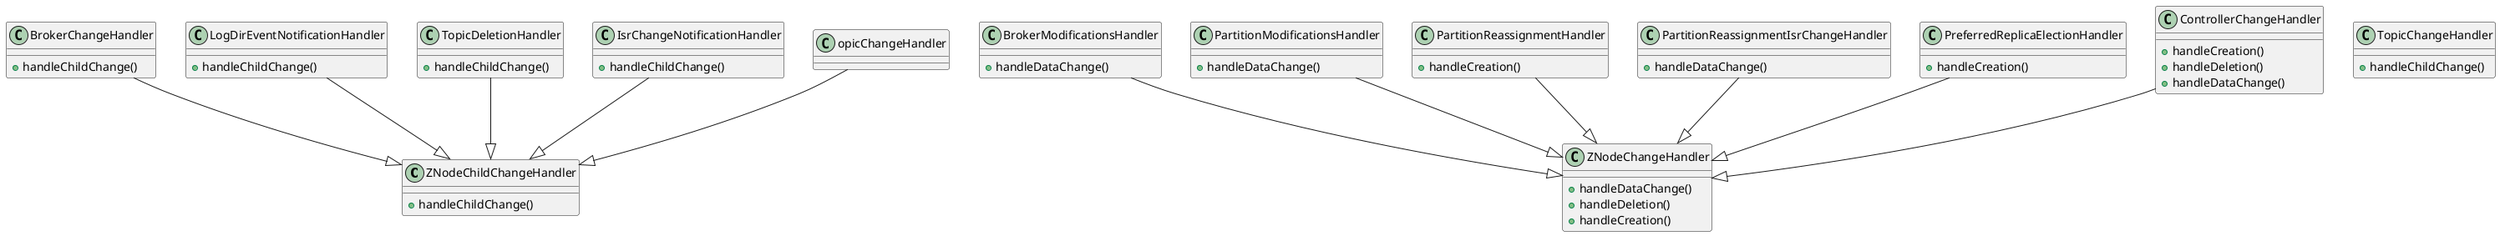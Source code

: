 @startuml
class ZNodeChildChangeHandler{
    +handleChildChange()
}

class ZNodeChangeHandler{
    +handleDataChange()
    +handleDeletion()
    +handleCreation()
}


class BrokerChangeHandler {
    +handleChildChange()
}

class BrokerModificationsHandler {
    +handleDataChange()
}

class TopicChangeHandler {
    +handleChildChange()
}

class LogDirEventNotificationHandler {
    +handleChildChange()
}

class PartitionModificationsHandler {
    +handleDataChange()
}

class TopicDeletionHandler {
    +handleChildChange()
}

class PartitionReassignmentHandler { 
    +handleCreation()
}

class PartitionReassignmentIsrChangeHandler {
    +handleDataChange()
}

class IsrChangeNotificationHandler {
    +handleChildChange()
}

class PreferredReplicaElectionHandler {
    +handleCreation()
}

class ControllerChangeHandler {
    +handleCreation()
    +handleDeletion()
    +handleDataChange()
}


BrokerChangeHandler --|> ZNodeChildChangeHandler
BrokerModificationsHandler --|> ZNodeChangeHandler
opicChangeHandler --|> ZNodeChildChangeHandler
LogDirEventNotificationHandler --|> ZNodeChildChangeHandler
PartitionModificationsHandler --|> ZNodeChangeHandler
TopicDeletionHandler --|> ZNodeChildChangeHandler
PartitionReassignmentHandler --|> ZNodeChangeHandler
PartitionReassignmentIsrChangeHandler --|> ZNodeChangeHandler
IsrChangeNotificationHandler --|> ZNodeChildChangeHandler
PreferredReplicaElectionHandler --|> ZNodeChangeHandler
ControllerChangeHandler --|> ZNodeChangeHandler

@enduml